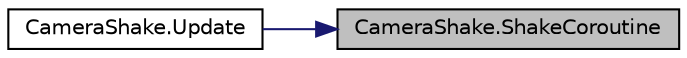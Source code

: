 digraph "CameraShake.ShakeCoroutine"
{
 // LATEX_PDF_SIZE
  edge [fontname="Helvetica",fontsize="10",labelfontname="Helvetica",labelfontsize="10"];
  node [fontname="Helvetica",fontsize="10",shape=record];
  rankdir="RL";
  Node1 [label="CameraShake.ShakeCoroutine",height=0.2,width=0.4,color="black", fillcolor="grey75", style="filled", fontcolor="black",tooltip=" "];
  Node1 -> Node2 [dir="back",color="midnightblue",fontsize="10",style="solid",fontname="Helvetica"];
  Node2 [label="CameraShake.Update",height=0.2,width=0.4,color="black", fillcolor="white", style="filled",URL="$class_camera_shake.html#afaa0c0499d12ffc02170faac24c718a6",tooltip=" "];
}
